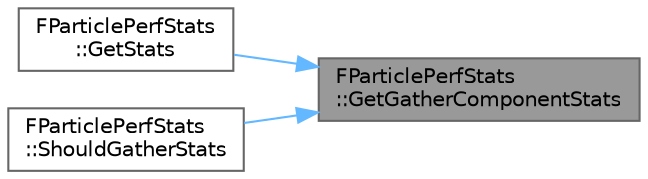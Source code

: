 digraph "FParticlePerfStats::GetGatherComponentStats"
{
 // INTERACTIVE_SVG=YES
 // LATEX_PDF_SIZE
  bgcolor="transparent";
  edge [fontname=Helvetica,fontsize=10,labelfontname=Helvetica,labelfontsize=10];
  node [fontname=Helvetica,fontsize=10,shape=box,height=0.2,width=0.4];
  rankdir="RL";
  Node1 [id="Node000001",label="FParticlePerfStats\l::GetGatherComponentStats",height=0.2,width=0.4,color="gray40", fillcolor="grey60", style="filled", fontcolor="black",tooltip=" "];
  Node1 -> Node2 [id="edge1_Node000001_Node000002",dir="back",color="steelblue1",style="solid",tooltip=" "];
  Node2 [id="Node000002",label="FParticlePerfStats\l::GetStats",height=0.2,width=0.4,color="grey40", fillcolor="white", style="filled",URL="$d1/d62/structFParticlePerfStats.html#ae48272db6c9803b3d730ae03154c7e56",tooltip=" "];
  Node1 -> Node3 [id="edge2_Node000001_Node000003",dir="back",color="steelblue1",style="solid",tooltip=" "];
  Node3 [id="Node000003",label="FParticlePerfStats\l::ShouldGatherStats",height=0.2,width=0.4,color="grey40", fillcolor="white", style="filled",URL="$d1/d62/structFParticlePerfStats.html#aaa387e852c0afdf1bcd96a02d9be3317",tooltip=" "];
}
